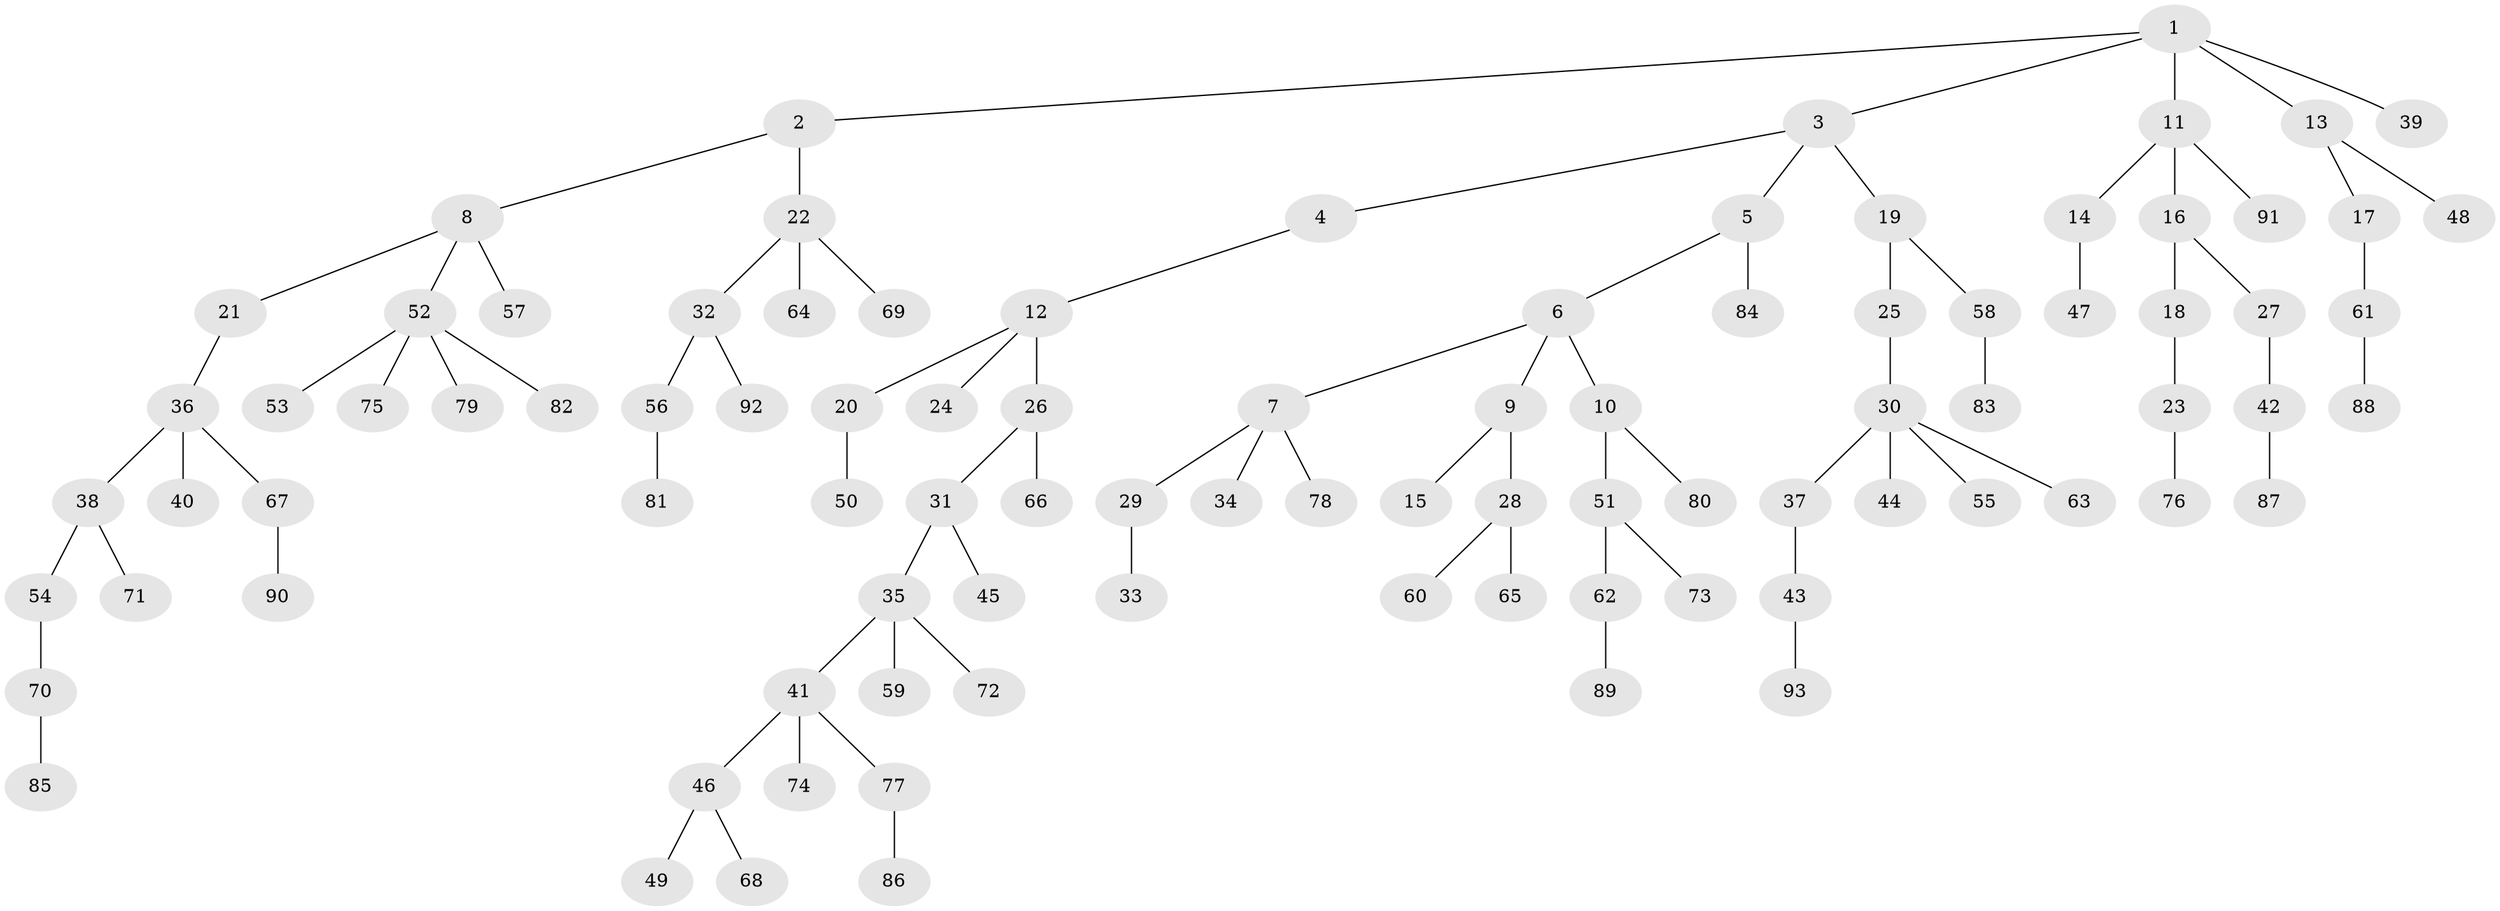 // coarse degree distribution, {6: 0.03278688524590164, 3: 0.08196721311475409, 4: 0.08196721311475409, 5: 0.04918032786885246, 2: 0.19672131147540983, 1: 0.5573770491803278}
// Generated by graph-tools (version 1.1) at 2025/42/03/06/25 10:42:02]
// undirected, 93 vertices, 92 edges
graph export_dot {
graph [start="1"]
  node [color=gray90,style=filled];
  1;
  2;
  3;
  4;
  5;
  6;
  7;
  8;
  9;
  10;
  11;
  12;
  13;
  14;
  15;
  16;
  17;
  18;
  19;
  20;
  21;
  22;
  23;
  24;
  25;
  26;
  27;
  28;
  29;
  30;
  31;
  32;
  33;
  34;
  35;
  36;
  37;
  38;
  39;
  40;
  41;
  42;
  43;
  44;
  45;
  46;
  47;
  48;
  49;
  50;
  51;
  52;
  53;
  54;
  55;
  56;
  57;
  58;
  59;
  60;
  61;
  62;
  63;
  64;
  65;
  66;
  67;
  68;
  69;
  70;
  71;
  72;
  73;
  74;
  75;
  76;
  77;
  78;
  79;
  80;
  81;
  82;
  83;
  84;
  85;
  86;
  87;
  88;
  89;
  90;
  91;
  92;
  93;
  1 -- 2;
  1 -- 3;
  1 -- 11;
  1 -- 13;
  1 -- 39;
  2 -- 8;
  2 -- 22;
  3 -- 4;
  3 -- 5;
  3 -- 19;
  4 -- 12;
  5 -- 6;
  5 -- 84;
  6 -- 7;
  6 -- 9;
  6 -- 10;
  7 -- 29;
  7 -- 34;
  7 -- 78;
  8 -- 21;
  8 -- 52;
  8 -- 57;
  9 -- 15;
  9 -- 28;
  10 -- 51;
  10 -- 80;
  11 -- 14;
  11 -- 16;
  11 -- 91;
  12 -- 20;
  12 -- 24;
  12 -- 26;
  13 -- 17;
  13 -- 48;
  14 -- 47;
  16 -- 18;
  16 -- 27;
  17 -- 61;
  18 -- 23;
  19 -- 25;
  19 -- 58;
  20 -- 50;
  21 -- 36;
  22 -- 32;
  22 -- 64;
  22 -- 69;
  23 -- 76;
  25 -- 30;
  26 -- 31;
  26 -- 66;
  27 -- 42;
  28 -- 60;
  28 -- 65;
  29 -- 33;
  30 -- 37;
  30 -- 44;
  30 -- 55;
  30 -- 63;
  31 -- 35;
  31 -- 45;
  32 -- 56;
  32 -- 92;
  35 -- 41;
  35 -- 59;
  35 -- 72;
  36 -- 38;
  36 -- 40;
  36 -- 67;
  37 -- 43;
  38 -- 54;
  38 -- 71;
  41 -- 46;
  41 -- 74;
  41 -- 77;
  42 -- 87;
  43 -- 93;
  46 -- 49;
  46 -- 68;
  51 -- 62;
  51 -- 73;
  52 -- 53;
  52 -- 75;
  52 -- 79;
  52 -- 82;
  54 -- 70;
  56 -- 81;
  58 -- 83;
  61 -- 88;
  62 -- 89;
  67 -- 90;
  70 -- 85;
  77 -- 86;
}
